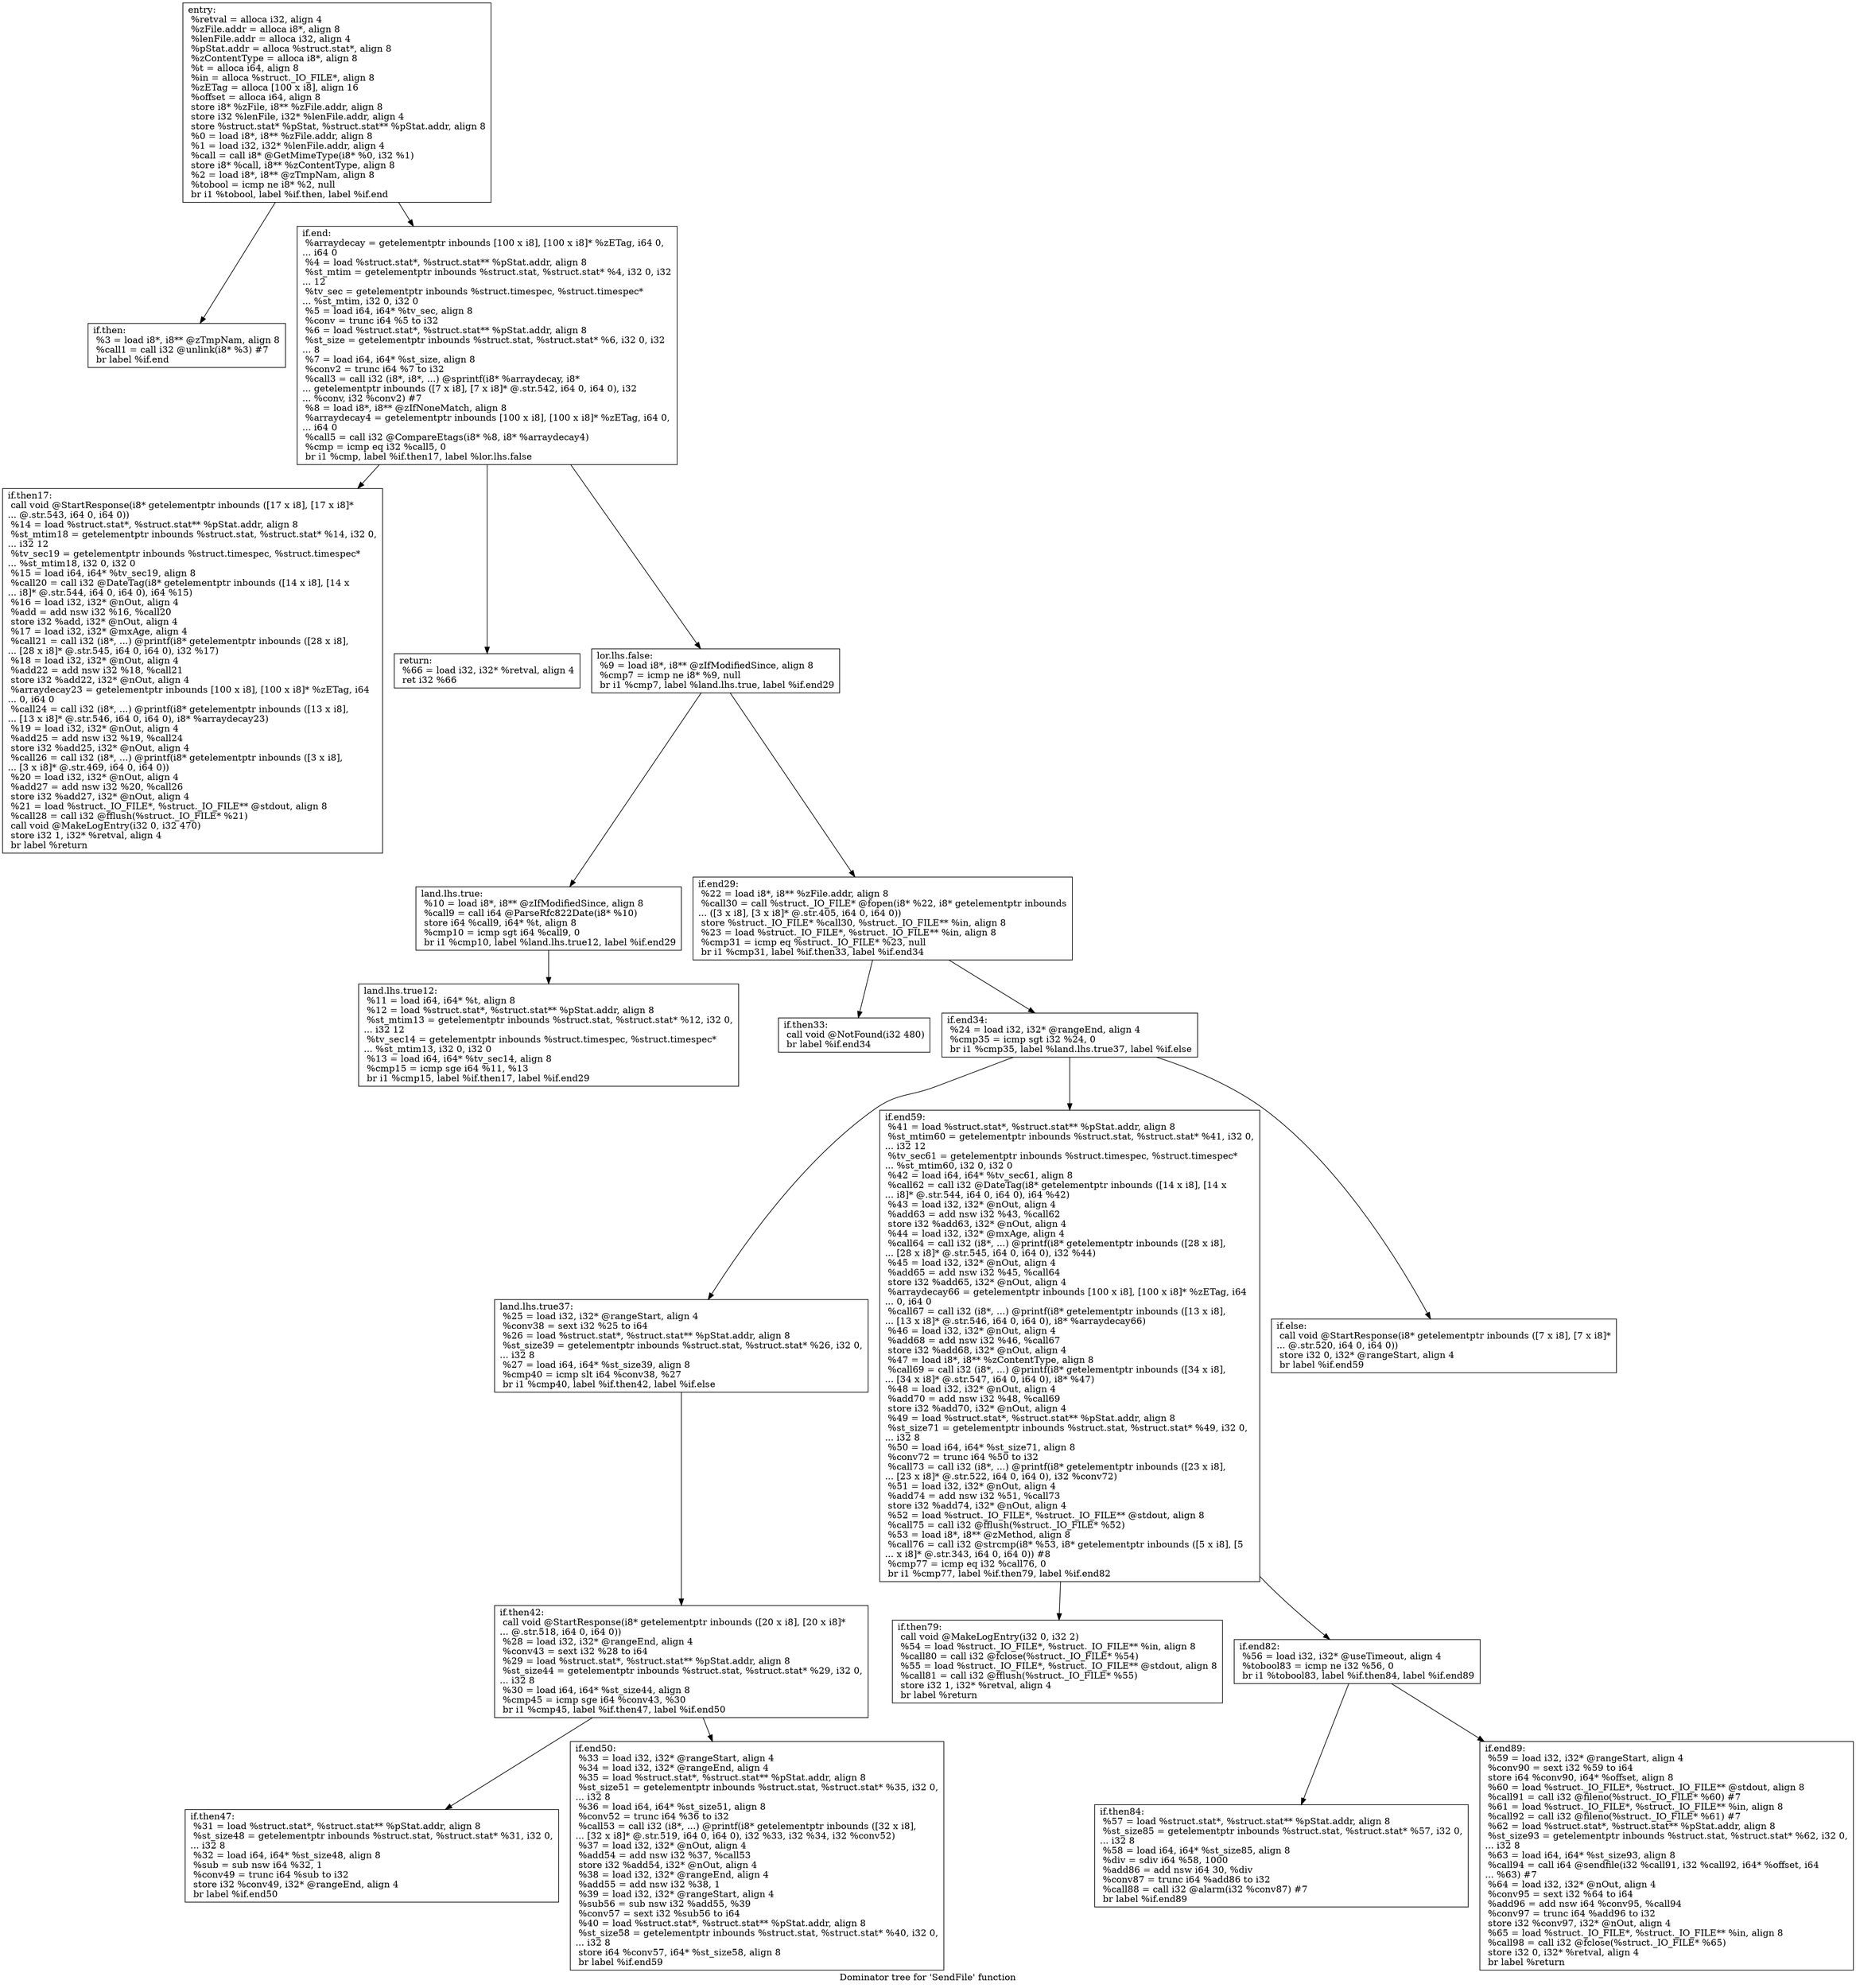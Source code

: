 digraph "Dominator tree for 'SendFile' function" {
	label="Dominator tree for 'SendFile' function";

	Node0xcc4ac0 [shape=record,label="{entry:\l  %retval = alloca i32, align 4\l  %zFile.addr = alloca i8*, align 8\l  %lenFile.addr = alloca i32, align 4\l  %pStat.addr = alloca %struct.stat*, align 8\l  %zContentType = alloca i8*, align 8\l  %t = alloca i64, align 8\l  %in = alloca %struct._IO_FILE*, align 8\l  %zETag = alloca [100 x i8], align 16\l  %offset = alloca i64, align 8\l  store i8* %zFile, i8** %zFile.addr, align 8\l  store i32 %lenFile, i32* %lenFile.addr, align 4\l  store %struct.stat* %pStat, %struct.stat** %pStat.addr, align 8\l  %0 = load i8*, i8** %zFile.addr, align 8\l  %1 = load i32, i32* %lenFile.addr, align 4\l  %call = call i8* @GetMimeType(i8* %0, i32 %1)\l  store i8* %call, i8** %zContentType, align 8\l  %2 = load i8*, i8** @zTmpNam, align 8\l  %tobool = icmp ne i8* %2, null\l  br i1 %tobool, label %if.then, label %if.end\l}"];
	Node0xcc4ac0 -> Node0xc8d030;
	Node0xcc4ac0 -> Node0xc67f00;
	Node0xc8d030 [shape=record,label="{if.then:                                          \l  %3 = load i8*, i8** @zTmpNam, align 8\l  %call1 = call i32 @unlink(i8* %3) #7\l  br label %if.end\l}"];
	Node0xc67f00 [shape=record,label="{if.end:                                           \l  %arraydecay = getelementptr inbounds [100 x i8], [100 x i8]* %zETag, i64 0,\l... i64 0\l  %4 = load %struct.stat*, %struct.stat** %pStat.addr, align 8\l  %st_mtim = getelementptr inbounds %struct.stat, %struct.stat* %4, i32 0, i32\l... 12\l  %tv_sec = getelementptr inbounds %struct.timespec, %struct.timespec*\l... %st_mtim, i32 0, i32 0\l  %5 = load i64, i64* %tv_sec, align 8\l  %conv = trunc i64 %5 to i32\l  %6 = load %struct.stat*, %struct.stat** %pStat.addr, align 8\l  %st_size = getelementptr inbounds %struct.stat, %struct.stat* %6, i32 0, i32\l... 8\l  %7 = load i64, i64* %st_size, align 8\l  %conv2 = trunc i64 %7 to i32\l  %call3 = call i32 (i8*, i8*, ...) @sprintf(i8* %arraydecay, i8*\l... getelementptr inbounds ([7 x i8], [7 x i8]* @.str.542, i64 0, i64 0), i32\l... %conv, i32 %conv2) #7\l  %8 = load i8*, i8** @zIfNoneMatch, align 8\l  %arraydecay4 = getelementptr inbounds [100 x i8], [100 x i8]* %zETag, i64 0,\l... i64 0\l  %call5 = call i32 @CompareEtags(i8* %8, i8* %arraydecay4)\l  %cmp = icmp eq i32 %call5, 0\l  br i1 %cmp, label %if.then17, label %lor.lhs.false\l}"];
	Node0xc67f00 -> Node0xc6c220;
	Node0xc67f00 -> Node0xc140d0;
	Node0xc67f00 -> Node0xc58880;
	Node0xc6c220 [shape=record,label="{if.then17:                                        \l  call void @StartResponse(i8* getelementptr inbounds ([17 x i8], [17 x i8]*\l... @.str.543, i64 0, i64 0))\l  %14 = load %struct.stat*, %struct.stat** %pStat.addr, align 8\l  %st_mtim18 = getelementptr inbounds %struct.stat, %struct.stat* %14, i32 0,\l... i32 12\l  %tv_sec19 = getelementptr inbounds %struct.timespec, %struct.timespec*\l... %st_mtim18, i32 0, i32 0\l  %15 = load i64, i64* %tv_sec19, align 8\l  %call20 = call i32 @DateTag(i8* getelementptr inbounds ([14 x i8], [14 x\l... i8]* @.str.544, i64 0, i64 0), i64 %15)\l  %16 = load i32, i32* @nOut, align 4\l  %add = add nsw i32 %16, %call20\l  store i32 %add, i32* @nOut, align 4\l  %17 = load i32, i32* @mxAge, align 4\l  %call21 = call i32 (i8*, ...) @printf(i8* getelementptr inbounds ([28 x i8],\l... [28 x i8]* @.str.545, i64 0, i64 0), i32 %17)\l  %18 = load i32, i32* @nOut, align 4\l  %add22 = add nsw i32 %18, %call21\l  store i32 %add22, i32* @nOut, align 4\l  %arraydecay23 = getelementptr inbounds [100 x i8], [100 x i8]* %zETag, i64\l... 0, i64 0\l  %call24 = call i32 (i8*, ...) @printf(i8* getelementptr inbounds ([13 x i8],\l... [13 x i8]* @.str.546, i64 0, i64 0), i8* %arraydecay23)\l  %19 = load i32, i32* @nOut, align 4\l  %add25 = add nsw i32 %19, %call24\l  store i32 %add25, i32* @nOut, align 4\l  %call26 = call i32 (i8*, ...) @printf(i8* getelementptr inbounds ([3 x i8],\l... [3 x i8]* @.str.469, i64 0, i64 0))\l  %20 = load i32, i32* @nOut, align 4\l  %add27 = add nsw i32 %20, %call26\l  store i32 %add27, i32* @nOut, align 4\l  %21 = load %struct._IO_FILE*, %struct._IO_FILE** @stdout, align 8\l  %call28 = call i32 @fflush(%struct._IO_FILE* %21)\l  call void @MakeLogEntry(i32 0, i32 470)\l  store i32 1, i32* %retval, align 4\l  br label %return\l}"];
	Node0xc140d0 [shape=record,label="{return:                                           \l  %66 = load i32, i32* %retval, align 4\l  ret i32 %66\l}"];
	Node0xc58880 [shape=record,label="{lor.lhs.false:                                    \l  %9 = load i8*, i8** @zIfModifiedSince, align 8\l  %cmp7 = icmp ne i8* %9, null\l  br i1 %cmp7, label %land.lhs.true, label %if.end29\l}"];
	Node0xc58880 -> Node0xcb1ac0;
	Node0xc58880 -> Node0xcc5e90;
	Node0xcb1ac0 [shape=record,label="{land.lhs.true:                                    \l  %10 = load i8*, i8** @zIfModifiedSince, align 8\l  %call9 = call i64 @ParseRfc822Date(i8* %10)\l  store i64 %call9, i64* %t, align 8\l  %cmp10 = icmp sgt i64 %call9, 0\l  br i1 %cmp10, label %land.lhs.true12, label %if.end29\l}"];
	Node0xcb1ac0 -> Node0xc70720;
	Node0xc70720 [shape=record,label="{land.lhs.true12:                                  \l  %11 = load i64, i64* %t, align 8\l  %12 = load %struct.stat*, %struct.stat** %pStat.addr, align 8\l  %st_mtim13 = getelementptr inbounds %struct.stat, %struct.stat* %12, i32 0,\l... i32 12\l  %tv_sec14 = getelementptr inbounds %struct.timespec, %struct.timespec*\l... %st_mtim13, i32 0, i32 0\l  %13 = load i64, i64* %tv_sec14, align 8\l  %cmp15 = icmp sge i64 %11, %13\l  br i1 %cmp15, label %if.then17, label %if.end29\l}"];
	Node0xcc5e90 [shape=record,label="{if.end29:                                         \l  %22 = load i8*, i8** %zFile.addr, align 8\l  %call30 = call %struct._IO_FILE* @fopen(i8* %22, i8* getelementptr inbounds\l... ([3 x i8], [3 x i8]* @.str.405, i64 0, i64 0))\l  store %struct._IO_FILE* %call30, %struct._IO_FILE** %in, align 8\l  %23 = load %struct._IO_FILE*, %struct._IO_FILE** %in, align 8\l  %cmp31 = icmp eq %struct._IO_FILE* %23, null\l  br i1 %cmp31, label %if.then33, label %if.end34\l}"];
	Node0xcc5e90 -> Node0xc181a0;
	Node0xcc5e90 -> Node0xcb06f0;
	Node0xc181a0 [shape=record,label="{if.then33:                                        \l  call void @NotFound(i32 480)\l  br label %if.end34\l}"];
	Node0xcb06f0 [shape=record,label="{if.end34:                                         \l  %24 = load i32, i32* @rangeEnd, align 4\l  %cmp35 = icmp sgt i32 %24, 0\l  br i1 %cmp35, label %land.lhs.true37, label %if.else\l}"];
	Node0xcb06f0 -> Node0xc16ab0;
	Node0xcb06f0 -> Node0xc06790;
	Node0xcb06f0 -> Node0xc7dd90;
	Node0xc16ab0 [shape=record,label="{land.lhs.true37:                                  \l  %25 = load i32, i32* @rangeStart, align 4\l  %conv38 = sext i32 %25 to i64\l  %26 = load %struct.stat*, %struct.stat** %pStat.addr, align 8\l  %st_size39 = getelementptr inbounds %struct.stat, %struct.stat* %26, i32 0,\l... i32 8\l  %27 = load i64, i64* %st_size39, align 8\l  %cmp40 = icmp slt i64 %conv38, %27\l  br i1 %cmp40, label %if.then42, label %if.else\l}"];
	Node0xc16ab0 -> Node0xc96bb0;
	Node0xc96bb0 [shape=record,label="{if.then42:                                        \l  call void @StartResponse(i8* getelementptr inbounds ([20 x i8], [20 x i8]*\l... @.str.518, i64 0, i64 0))\l  %28 = load i32, i32* @rangeEnd, align 4\l  %conv43 = sext i32 %28 to i64\l  %29 = load %struct.stat*, %struct.stat** %pStat.addr, align 8\l  %st_size44 = getelementptr inbounds %struct.stat, %struct.stat* %29, i32 0,\l... i32 8\l  %30 = load i64, i64* %st_size44, align 8\l  %cmp45 = icmp sge i64 %conv43, %30\l  br i1 %cmp45, label %if.then47, label %if.end50\l}"];
	Node0xc96bb0 -> Node0xcd3a80;
	Node0xc96bb0 -> Node0xc2beb0;
	Node0xcd3a80 [shape=record,label="{if.then47:                                        \l  %31 = load %struct.stat*, %struct.stat** %pStat.addr, align 8\l  %st_size48 = getelementptr inbounds %struct.stat, %struct.stat* %31, i32 0,\l... i32 8\l  %32 = load i64, i64* %st_size48, align 8\l  %sub = sub nsw i64 %32, 1\l  %conv49 = trunc i64 %sub to i32\l  store i32 %conv49, i32* @rangeEnd, align 4\l  br label %if.end50\l}"];
	Node0xc2beb0 [shape=record,label="{if.end50:                                         \l  %33 = load i32, i32* @rangeStart, align 4\l  %34 = load i32, i32* @rangeEnd, align 4\l  %35 = load %struct.stat*, %struct.stat** %pStat.addr, align 8\l  %st_size51 = getelementptr inbounds %struct.stat, %struct.stat* %35, i32 0,\l... i32 8\l  %36 = load i64, i64* %st_size51, align 8\l  %conv52 = trunc i64 %36 to i32\l  %call53 = call i32 (i8*, ...) @printf(i8* getelementptr inbounds ([32 x i8],\l... [32 x i8]* @.str.519, i64 0, i64 0), i32 %33, i32 %34, i32 %conv52)\l  %37 = load i32, i32* @nOut, align 4\l  %add54 = add nsw i32 %37, %call53\l  store i32 %add54, i32* @nOut, align 4\l  %38 = load i32, i32* @rangeEnd, align 4\l  %add55 = add nsw i32 %38, 1\l  %39 = load i32, i32* @rangeStart, align 4\l  %sub56 = sub nsw i32 %add55, %39\l  %conv57 = sext i32 %sub56 to i64\l  %40 = load %struct.stat*, %struct.stat** %pStat.addr, align 8\l  %st_size58 = getelementptr inbounds %struct.stat, %struct.stat* %40, i32 0,\l... i32 8\l  store i64 %conv57, i64* %st_size58, align 8\l  br label %if.end59\l}"];
	Node0xc06790 [shape=record,label="{if.end59:                                         \l  %41 = load %struct.stat*, %struct.stat** %pStat.addr, align 8\l  %st_mtim60 = getelementptr inbounds %struct.stat, %struct.stat* %41, i32 0,\l... i32 12\l  %tv_sec61 = getelementptr inbounds %struct.timespec, %struct.timespec*\l... %st_mtim60, i32 0, i32 0\l  %42 = load i64, i64* %tv_sec61, align 8\l  %call62 = call i32 @DateTag(i8* getelementptr inbounds ([14 x i8], [14 x\l... i8]* @.str.544, i64 0, i64 0), i64 %42)\l  %43 = load i32, i32* @nOut, align 4\l  %add63 = add nsw i32 %43, %call62\l  store i32 %add63, i32* @nOut, align 4\l  %44 = load i32, i32* @mxAge, align 4\l  %call64 = call i32 (i8*, ...) @printf(i8* getelementptr inbounds ([28 x i8],\l... [28 x i8]* @.str.545, i64 0, i64 0), i32 %44)\l  %45 = load i32, i32* @nOut, align 4\l  %add65 = add nsw i32 %45, %call64\l  store i32 %add65, i32* @nOut, align 4\l  %arraydecay66 = getelementptr inbounds [100 x i8], [100 x i8]* %zETag, i64\l... 0, i64 0\l  %call67 = call i32 (i8*, ...) @printf(i8* getelementptr inbounds ([13 x i8],\l... [13 x i8]* @.str.546, i64 0, i64 0), i8* %arraydecay66)\l  %46 = load i32, i32* @nOut, align 4\l  %add68 = add nsw i32 %46, %call67\l  store i32 %add68, i32* @nOut, align 4\l  %47 = load i8*, i8** %zContentType, align 8\l  %call69 = call i32 (i8*, ...) @printf(i8* getelementptr inbounds ([34 x i8],\l... [34 x i8]* @.str.547, i64 0, i64 0), i8* %47)\l  %48 = load i32, i32* @nOut, align 4\l  %add70 = add nsw i32 %48, %call69\l  store i32 %add70, i32* @nOut, align 4\l  %49 = load %struct.stat*, %struct.stat** %pStat.addr, align 8\l  %st_size71 = getelementptr inbounds %struct.stat, %struct.stat* %49, i32 0,\l... i32 8\l  %50 = load i64, i64* %st_size71, align 8\l  %conv72 = trunc i64 %50 to i32\l  %call73 = call i32 (i8*, ...) @printf(i8* getelementptr inbounds ([23 x i8],\l... [23 x i8]* @.str.522, i64 0, i64 0), i32 %conv72)\l  %51 = load i32, i32* @nOut, align 4\l  %add74 = add nsw i32 %51, %call73\l  store i32 %add74, i32* @nOut, align 4\l  %52 = load %struct._IO_FILE*, %struct._IO_FILE** @stdout, align 8\l  %call75 = call i32 @fflush(%struct._IO_FILE* %52)\l  %53 = load i8*, i8** @zMethod, align 8\l  %call76 = call i32 @strcmp(i8* %53, i8* getelementptr inbounds ([5 x i8], [5\l... x i8]* @.str.343, i64 0, i64 0)) #8\l  %cmp77 = icmp eq i32 %call76, 0\l  br i1 %cmp77, label %if.then79, label %if.end82\l}"];
	Node0xc06790 -> Node0xc68e70;
	Node0xc06790 -> Node0xcb6bc0;
	Node0xc68e70 [shape=record,label="{if.then79:                                        \l  call void @MakeLogEntry(i32 0, i32 2)\l  %54 = load %struct._IO_FILE*, %struct._IO_FILE** %in, align 8\l  %call80 = call i32 @fclose(%struct._IO_FILE* %54)\l  %55 = load %struct._IO_FILE*, %struct._IO_FILE** @stdout, align 8\l  %call81 = call i32 @fflush(%struct._IO_FILE* %55)\l  store i32 1, i32* %retval, align 4\l  br label %return\l}"];
	Node0xcb6bc0 [shape=record,label="{if.end82:                                         \l  %56 = load i32, i32* @useTimeout, align 4\l  %tobool83 = icmp ne i32 %56, 0\l  br i1 %tobool83, label %if.then84, label %if.end89\l}"];
	Node0xcb6bc0 -> Node0xc7bab0;
	Node0xcb6bc0 -> Node0xc52bc0;
	Node0xc7bab0 [shape=record,label="{if.then84:                                        \l  %57 = load %struct.stat*, %struct.stat** %pStat.addr, align 8\l  %st_size85 = getelementptr inbounds %struct.stat, %struct.stat* %57, i32 0,\l... i32 8\l  %58 = load i64, i64* %st_size85, align 8\l  %div = sdiv i64 %58, 1000\l  %add86 = add nsw i64 30, %div\l  %conv87 = trunc i64 %add86 to i32\l  %call88 = call i32 @alarm(i32 %conv87) #7\l  br label %if.end89\l}"];
	Node0xc52bc0 [shape=record,label="{if.end89:                                         \l  %59 = load i32, i32* @rangeStart, align 4\l  %conv90 = sext i32 %59 to i64\l  store i64 %conv90, i64* %offset, align 8\l  %60 = load %struct._IO_FILE*, %struct._IO_FILE** @stdout, align 8\l  %call91 = call i32 @fileno(%struct._IO_FILE* %60) #7\l  %61 = load %struct._IO_FILE*, %struct._IO_FILE** %in, align 8\l  %call92 = call i32 @fileno(%struct._IO_FILE* %61) #7\l  %62 = load %struct.stat*, %struct.stat** %pStat.addr, align 8\l  %st_size93 = getelementptr inbounds %struct.stat, %struct.stat* %62, i32 0,\l... i32 8\l  %63 = load i64, i64* %st_size93, align 8\l  %call94 = call i64 @sendfile(i32 %call91, i32 %call92, i64* %offset, i64\l... %63) #7\l  %64 = load i32, i32* @nOut, align 4\l  %conv95 = sext i32 %64 to i64\l  %add96 = add nsw i64 %conv95, %call94\l  %conv97 = trunc i64 %add96 to i32\l  store i32 %conv97, i32* @nOut, align 4\l  %65 = load %struct._IO_FILE*, %struct._IO_FILE** %in, align 8\l  %call98 = call i32 @fclose(%struct._IO_FILE* %65)\l  store i32 0, i32* %retval, align 4\l  br label %return\l}"];
	Node0xc7dd90 [shape=record,label="{if.else:                                          \l  call void @StartResponse(i8* getelementptr inbounds ([7 x i8], [7 x i8]*\l... @.str.520, i64 0, i64 0))\l  store i32 0, i32* @rangeStart, align 4\l  br label %if.end59\l}"];
}
